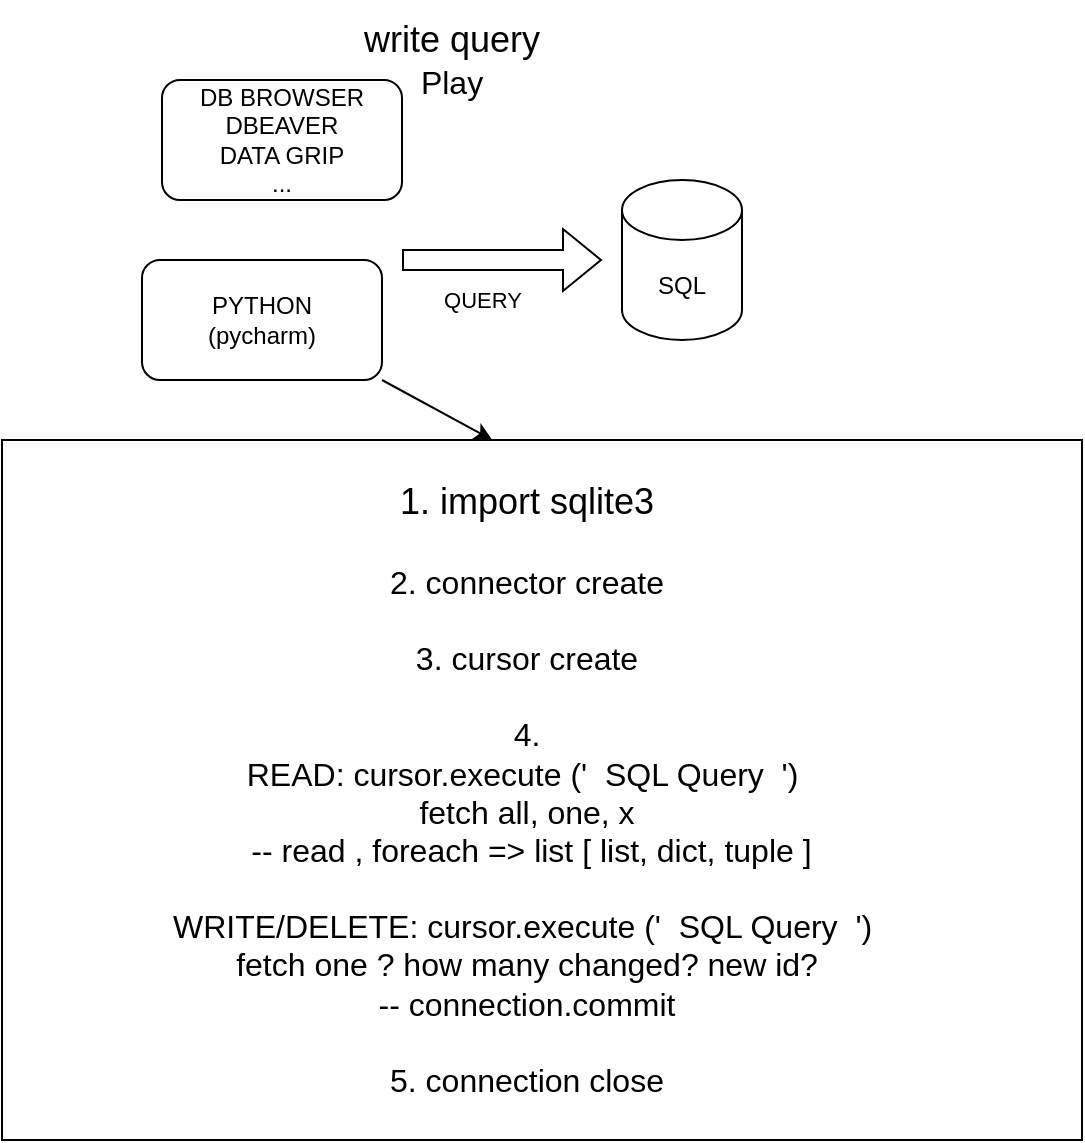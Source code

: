 <mxfile version="24.8.3">
  <diagram name="Page-1" id="7NiMzBm2c8byR2hBj-5u">
    <mxGraphModel dx="685" dy="556" grid="1" gridSize="10" guides="1" tooltips="1" connect="1" arrows="1" fold="1" page="1" pageScale="1" pageWidth="850" pageHeight="1100" math="0" shadow="0">
      <root>
        <mxCell id="0" />
        <mxCell id="1" parent="0" />
        <mxCell id="yg4UPLzPr-kg5C_pHXLq-1" value="SQL" style="shape=cylinder3;whiteSpace=wrap;html=1;boundedLbl=1;backgroundOutline=1;size=15;" vertex="1" parent="1">
          <mxGeometry x="460" y="230" width="60" height="80" as="geometry" />
        </mxCell>
        <mxCell id="yg4UPLzPr-kg5C_pHXLq-2" value="" style="shape=flexArrow;endArrow=classic;html=1;rounded=0;" edge="1" parent="1">
          <mxGeometry width="50" height="50" relative="1" as="geometry">
            <mxPoint x="350" y="270" as="sourcePoint" />
            <mxPoint x="450" y="270" as="targetPoint" />
          </mxGeometry>
        </mxCell>
        <mxCell id="yg4UPLzPr-kg5C_pHXLq-4" value="QUERY" style="edgeLabel;html=1;align=center;verticalAlign=middle;resizable=0;points=[];" vertex="1" connectable="0" parent="yg4UPLzPr-kg5C_pHXLq-2">
          <mxGeometry x="-0.12" y="2" relative="1" as="geometry">
            <mxPoint x="-4" y="22" as="offset" />
          </mxGeometry>
        </mxCell>
        <mxCell id="yg4UPLzPr-kg5C_pHXLq-3" value="DB BROWSER&lt;div&gt;DBEAVER&lt;/div&gt;&lt;div&gt;DATA GRIP&lt;/div&gt;&lt;div&gt;...&lt;/div&gt;" style="rounded=1;whiteSpace=wrap;html=1;" vertex="1" parent="1">
          <mxGeometry x="230" y="180" width="120" height="60" as="geometry" />
        </mxCell>
        <mxCell id="yg4UPLzPr-kg5C_pHXLq-5" value="PYTHON&lt;div&gt;(pycharm)&lt;/div&gt;" style="rounded=1;whiteSpace=wrap;html=1;" vertex="1" parent="1">
          <mxGeometry x="220" y="270" width="120" height="60" as="geometry" />
        </mxCell>
        <mxCell id="yg4UPLzPr-kg5C_pHXLq-7" value="" style="rounded=0;whiteSpace=wrap;html=1;" vertex="1" parent="1">
          <mxGeometry x="150" y="360" width="540" height="350" as="geometry" />
        </mxCell>
        <mxCell id="yg4UPLzPr-kg5C_pHXLq-6" value="&lt;font style=&quot;font-size: 18px;&quot;&gt;1. import sqlite3&lt;/font&gt;&lt;div&gt;&lt;font size=&quot;3&quot;&gt;&lt;br&gt;&lt;/font&gt;&lt;/div&gt;&lt;div&gt;&lt;font size=&quot;3&quot;&gt;2. connector create&lt;/font&gt;&lt;/div&gt;&lt;div&gt;&lt;font size=&quot;3&quot;&gt;&lt;br&gt;&lt;/font&gt;&lt;/div&gt;&lt;div&gt;&lt;font size=&quot;3&quot;&gt;3. cursor create&lt;/font&gt;&lt;/div&gt;&lt;div&gt;&lt;font size=&quot;3&quot;&gt;&lt;br&gt;&lt;/font&gt;&lt;/div&gt;&lt;div&gt;&lt;font size=&quot;3&quot;&gt;4.&lt;/font&gt;&lt;/div&gt;&lt;div&gt;&lt;font size=&quot;3&quot;&gt;READ: cursor.execute (&#39;&amp;nbsp; SQL Query&amp;nbsp; &#39;)&amp;nbsp;&lt;/font&gt;&lt;/div&gt;&lt;div&gt;&lt;font size=&quot;3&quot;&gt;fetch all, one, x&lt;/font&gt;&lt;/div&gt;&lt;div&gt;&lt;font size=&quot;3&quot;&gt;&amp;nbsp;-- read , foreach =&amp;gt; list [ list, dict, tuple ]&lt;/font&gt;&lt;/div&gt;&lt;div&gt;&lt;font size=&quot;3&quot;&gt;&lt;br&gt;&lt;/font&gt;&lt;/div&gt;&lt;div&gt;&lt;div&gt;&lt;font size=&quot;3&quot;&gt;WRITE/DELETE: cursor.execute (&#39;&amp;nbsp; SQL Query&amp;nbsp; &#39;)&amp;nbsp;&lt;/font&gt;&lt;/div&gt;&lt;div&gt;&lt;font size=&quot;3&quot;&gt;fetch one ? how many changed? new id?&lt;/font&gt;&lt;/div&gt;&lt;div&gt;&lt;font size=&quot;3&quot;&gt;&amp;nbsp;-- connection.commit&amp;nbsp;&lt;/font&gt;&lt;/div&gt;&lt;/div&gt;&lt;div&gt;&lt;font size=&quot;3&quot;&gt;&lt;br&gt;&lt;/font&gt;&lt;/div&gt;&lt;div&gt;&lt;font size=&quot;3&quot;&gt;5. connection close&lt;/font&gt;&lt;/div&gt;" style="text;html=1;align=center;verticalAlign=middle;whiteSpace=wrap;rounded=0;border=1;" vertex="1" parent="1">
          <mxGeometry x="150" y="370" width="525" height="330" as="geometry" />
        </mxCell>
        <mxCell id="yg4UPLzPr-kg5C_pHXLq-8" value="" style="endArrow=classic;html=1;rounded=0;exitX=1;exitY=1;exitDx=0;exitDy=0;entryX=0.454;entryY=0;entryDx=0;entryDy=0;entryPerimeter=0;" edge="1" parent="1" source="yg4UPLzPr-kg5C_pHXLq-5" target="yg4UPLzPr-kg5C_pHXLq-7">
          <mxGeometry width="50" height="50" relative="1" as="geometry">
            <mxPoint x="710" y="420" as="sourcePoint" />
            <mxPoint x="760" y="370" as="targetPoint" />
          </mxGeometry>
        </mxCell>
        <mxCell id="yg4UPLzPr-kg5C_pHXLq-9" value="&lt;font style=&quot;font-size: 18px;&quot;&gt;write query&lt;/font&gt;&lt;div&gt;&lt;font size=&quot;3&quot;&gt;Play&lt;/font&gt;&lt;/div&gt;" style="text;html=1;align=center;verticalAlign=middle;whiteSpace=wrap;rounded=0;" vertex="1" parent="1">
          <mxGeometry x="290" y="140" width="170" height="60" as="geometry" />
        </mxCell>
      </root>
    </mxGraphModel>
  </diagram>
</mxfile>
